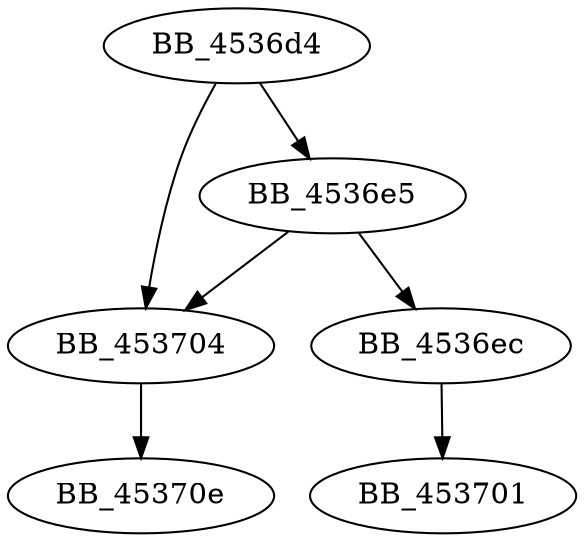 DiGraph sub_4536D4{
BB_4536d4->BB_4536e5
BB_4536d4->BB_453704
BB_4536e5->BB_4536ec
BB_4536e5->BB_453704
BB_4536ec->BB_453701
BB_453704->BB_45370e
}
